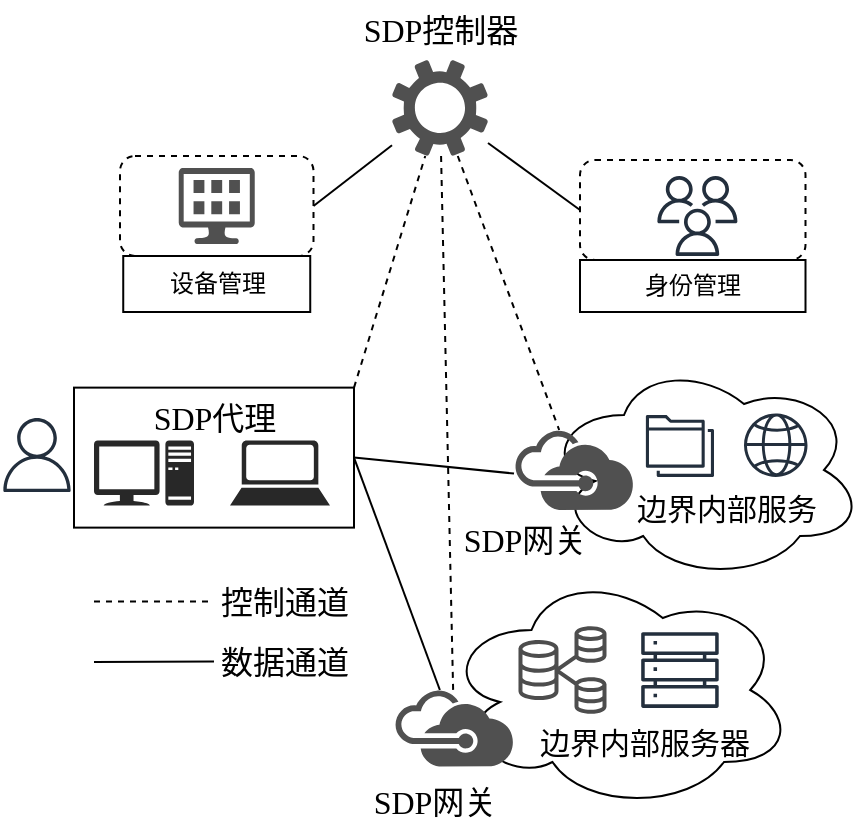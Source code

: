 <mxfile version="21.6.2" type="github">
  <diagram name="第 1 页" id="9nzRkRs_KqRtRY-Yu-f3">
    <mxGraphModel dx="1434" dy="750" grid="1" gridSize="10" guides="1" tooltips="1" connect="1" arrows="1" fold="1" page="1" pageScale="1" pageWidth="827" pageHeight="1169" math="0" shadow="0">
      <root>
        <mxCell id="0" />
        <mxCell id="1" parent="0" />
        <mxCell id="g0w8t7Q-eHvKGRKgMCBZ-65" value="" style="rounded=1;whiteSpace=wrap;html=1;dashed=1;" vertex="1" parent="1">
          <mxGeometry x="470" y="110" width="112.75" height="50" as="geometry" />
        </mxCell>
        <mxCell id="g0w8t7Q-eHvKGRKgMCBZ-64" value="" style="rounded=1;whiteSpace=wrap;html=1;dashed=1;" vertex="1" parent="1">
          <mxGeometry x="240" y="108" width="96.75" height="50" as="geometry" />
        </mxCell>
        <mxCell id="g0w8t7Q-eHvKGRKgMCBZ-3" value="" style="rounded=0;whiteSpace=wrap;html=1;" vertex="1" parent="1">
          <mxGeometry x="217" y="223.81" width="140" height="70" as="geometry" />
        </mxCell>
        <mxCell id="g0w8t7Q-eHvKGRKgMCBZ-4" value="" style="sketch=0;pointerEvents=1;shadow=0;dashed=0;html=1;strokeColor=none;fillColor=#505050;labelPosition=center;verticalLabelPosition=bottom;verticalAlign=top;outlineConnect=0;align=center;shape=mxgraph.office.concepts.settings;" vertex="1" parent="1">
          <mxGeometry x="376" y="60" width="48" height="48" as="geometry" />
        </mxCell>
        <mxCell id="g0w8t7Q-eHvKGRKgMCBZ-7" value="" style="verticalLabelPosition=bottom;sketch=0;html=1;fillColor=#282828;strokeColor=none;verticalAlign=top;pointerEvents=1;align=center;shape=mxgraph.cisco_safe.iot_things_icons.icon12;" vertex="1" parent="1">
          <mxGeometry x="295" y="250.31" width="50" height="32.5" as="geometry" />
        </mxCell>
        <mxCell id="g0w8t7Q-eHvKGRKgMCBZ-10" value="" style="sketch=0;outlineConnect=0;fontColor=#232F3E;gradientColor=none;fillColor=#232F3D;strokeColor=none;dashed=0;verticalLabelPosition=bottom;verticalAlign=top;align=center;html=1;fontSize=12;fontStyle=0;aspect=fixed;pointerEvents=1;shape=mxgraph.aws4.user;" vertex="1" parent="1">
          <mxGeometry x="180" y="239.06" width="37" height="37" as="geometry" />
        </mxCell>
        <mxCell id="g0w8t7Q-eHvKGRKgMCBZ-11" value="" style="ellipse;shape=cloud;whiteSpace=wrap;html=1;" vertex="1" parent="1">
          <mxGeometry x="452" y="210" width="160" height="110" as="geometry" />
        </mxCell>
        <mxCell id="g0w8t7Q-eHvKGRKgMCBZ-16" value="" style="verticalLabelPosition=bottom;sketch=0;html=1;fillColor=#282828;strokeColor=none;verticalAlign=top;pointerEvents=1;align=center;shape=mxgraph.cisco_safe.iot_things_icons.icon15;" vertex="1" parent="1">
          <mxGeometry x="227" y="250.31" width="50" height="32.5" as="geometry" />
        </mxCell>
        <mxCell id="g0w8t7Q-eHvKGRKgMCBZ-18" value="" style="sketch=0;pointerEvents=1;shadow=0;dashed=0;html=1;strokeColor=none;fillColor=#505050;labelPosition=center;verticalLabelPosition=bottom;outlineConnect=0;verticalAlign=top;align=center;shape=mxgraph.office.clouds.azure;" vertex="1" parent="1">
          <mxGeometry x="437" y="245" width="60" height="40" as="geometry" />
        </mxCell>
        <mxCell id="g0w8t7Q-eHvKGRKgMCBZ-19" value="" style="ellipse;shape=cloud;whiteSpace=wrap;html=1;" vertex="1" parent="1">
          <mxGeometry x="402" y="315" width="175" height="120" as="geometry" />
        </mxCell>
        <mxCell id="g0w8t7Q-eHvKGRKgMCBZ-20" value="" style="sketch=0;pointerEvents=1;shadow=0;dashed=0;html=1;strokeColor=none;fillColor=#505050;labelPosition=center;verticalLabelPosition=bottom;outlineConnect=0;verticalAlign=top;align=center;shape=mxgraph.office.clouds.azure;" vertex="1" parent="1">
          <mxGeometry x="377" y="375" width="60" height="38.25" as="geometry" />
        </mxCell>
        <mxCell id="g0w8t7Q-eHvKGRKgMCBZ-21" value="" style="endArrow=none;dashed=1;html=1;rounded=0;" edge="1" parent="1" source="g0w8t7Q-eHvKGRKgMCBZ-4" target="g0w8t7Q-eHvKGRKgMCBZ-20">
          <mxGeometry width="50" height="50" relative="1" as="geometry">
            <mxPoint x="390" y="410" as="sourcePoint" />
            <mxPoint x="440" y="360" as="targetPoint" />
          </mxGeometry>
        </mxCell>
        <mxCell id="g0w8t7Q-eHvKGRKgMCBZ-22" value="" style="endArrow=none;dashed=1;html=1;rounded=0;" edge="1" parent="1" source="g0w8t7Q-eHvKGRKgMCBZ-4" target="g0w8t7Q-eHvKGRKgMCBZ-18">
          <mxGeometry width="50" height="50" relative="1" as="geometry">
            <mxPoint x="300" y="280" as="sourcePoint" />
            <mxPoint x="350" y="230" as="targetPoint" />
          </mxGeometry>
        </mxCell>
        <mxCell id="g0w8t7Q-eHvKGRKgMCBZ-23" value="" style="endArrow=none;dashed=1;html=1;rounded=0;exitX=1;exitY=0;exitDx=0;exitDy=0;" edge="1" parent="1" source="g0w8t7Q-eHvKGRKgMCBZ-3" target="g0w8t7Q-eHvKGRKgMCBZ-4">
          <mxGeometry width="50" height="50" relative="1" as="geometry">
            <mxPoint x="110" y="200" as="sourcePoint" />
            <mxPoint x="370" y="210" as="targetPoint" />
          </mxGeometry>
        </mxCell>
        <mxCell id="g0w8t7Q-eHvKGRKgMCBZ-24" value="" style="endArrow=none;html=1;rounded=0;entryX=1;entryY=0.5;entryDx=0;entryDy=0;exitX=0;exitY=0.544;exitDx=0;exitDy=0;exitPerimeter=0;" edge="1" parent="1" source="g0w8t7Q-eHvKGRKgMCBZ-18" target="g0w8t7Q-eHvKGRKgMCBZ-3">
          <mxGeometry width="50" height="50" relative="1" as="geometry">
            <mxPoint x="160" y="480" as="sourcePoint" />
            <mxPoint x="210" y="430" as="targetPoint" />
          </mxGeometry>
        </mxCell>
        <mxCell id="g0w8t7Q-eHvKGRKgMCBZ-25" value="" style="endArrow=none;html=1;rounded=0;entryX=1;entryY=0.5;entryDx=0;entryDy=0;" edge="1" parent="1" source="g0w8t7Q-eHvKGRKgMCBZ-20" target="g0w8t7Q-eHvKGRKgMCBZ-3">
          <mxGeometry width="50" height="50" relative="1" as="geometry">
            <mxPoint x="80" y="520" as="sourcePoint" />
            <mxPoint x="130" y="470" as="targetPoint" />
          </mxGeometry>
        </mxCell>
        <mxCell id="g0w8t7Q-eHvKGRKgMCBZ-28" value="&lt;font style=&quot;font-size: 16px;&quot;&gt;&lt;font face=&quot;Times New Roman&quot;&gt;SDP&lt;/font&gt;控制器&lt;/font&gt;" style="text;html=1;align=center;verticalAlign=middle;resizable=0;points=[];autosize=1;strokeColor=none;fillColor=none;" vertex="1" parent="1">
          <mxGeometry x="350" y="30" width="100" height="30" as="geometry" />
        </mxCell>
        <mxCell id="g0w8t7Q-eHvKGRKgMCBZ-35" value="" style="sketch=0;outlineConnect=0;fontColor=#232F3E;gradientColor=none;fillColor=#232F3D;strokeColor=none;dashed=0;verticalLabelPosition=bottom;verticalAlign=top;align=center;html=1;fontSize=12;fontStyle=0;aspect=fixed;pointerEvents=1;shape=mxgraph.aws4.folders;" vertex="1" parent="1">
          <mxGeometry x="502.94" y="237.5" width="34.06" height="31" as="geometry" />
        </mxCell>
        <mxCell id="g0w8t7Q-eHvKGRKgMCBZ-36" value="" style="sketch=0;outlineConnect=0;fontColor=#232F3E;gradientColor=none;fillColor=#232F3D;strokeColor=none;dashed=0;verticalLabelPosition=bottom;verticalAlign=top;align=center;html=1;fontSize=12;fontStyle=0;aspect=fixed;pointerEvents=1;shape=mxgraph.aws4.globe;" vertex="1" parent="1">
          <mxGeometry x="552" y="236.75" width="31.75" height="31.75" as="geometry" />
        </mxCell>
        <mxCell id="g0w8t7Q-eHvKGRKgMCBZ-37" value="" style="sketch=0;outlineConnect=0;fontColor=#232F3E;gradientColor=none;fillColor=#232F3D;strokeColor=none;dashed=0;verticalLabelPosition=bottom;verticalAlign=top;align=center;html=1;fontSize=12;fontStyle=0;aspect=fixed;pointerEvents=1;shape=mxgraph.aws4.servers;" vertex="1" parent="1">
          <mxGeometry x="500.6" y="345.63" width="38.75" height="38.75" as="geometry" />
        </mxCell>
        <mxCell id="g0w8t7Q-eHvKGRKgMCBZ-38" value="&lt;font style=&quot;font-size: 15px;&quot;&gt;边界内部服务器&lt;/font&gt;" style="text;html=1;align=center;verticalAlign=middle;resizable=0;points=[];autosize=1;strokeColor=none;fillColor=none;" vertex="1" parent="1">
          <mxGeometry x="437" y="386.25" width="130" height="30" as="geometry" />
        </mxCell>
        <mxCell id="g0w8t7Q-eHvKGRKgMCBZ-39" value="&lt;font style=&quot;font-size: 15px;&quot;&gt;边界内部服务&lt;/font&gt;" style="text;html=1;align=center;verticalAlign=middle;resizable=0;points=[];autosize=1;strokeColor=none;fillColor=none;" vertex="1" parent="1">
          <mxGeometry x="488.25" y="268.5" width="110" height="30" as="geometry" />
        </mxCell>
        <mxCell id="g0w8t7Q-eHvKGRKgMCBZ-40" value="&lt;font style=&quot;font-size: 16px;&quot;&gt;&lt;font face=&quot;Times New Roman&quot;&gt;SDP网关&lt;br&gt;&lt;/font&gt;&lt;/font&gt;" style="text;html=1;align=center;verticalAlign=middle;resizable=0;points=[];autosize=1;strokeColor=none;fillColor=none;" vertex="1" parent="1">
          <mxGeometry x="402" y="285" width="80" height="30" as="geometry" />
        </mxCell>
        <mxCell id="g0w8t7Q-eHvKGRKgMCBZ-42" value="&lt;font style=&quot;font-size: 16px;&quot;&gt;&lt;font face=&quot;Times New Roman&quot;&gt;SDP网关&lt;br&gt;&lt;/font&gt;&lt;/font&gt;" style="text;html=1;align=center;verticalAlign=middle;resizable=0;points=[];autosize=1;strokeColor=none;fillColor=none;" vertex="1" parent="1">
          <mxGeometry x="357" y="416.25" width="80" height="30" as="geometry" />
        </mxCell>
        <mxCell id="g0w8t7Q-eHvKGRKgMCBZ-44" value="&lt;font style=&quot;font-size: 16px;&quot;&gt;&lt;font face=&quot;Times New Roman&quot;&gt;SDP代理&lt;/font&gt;&lt;/font&gt;" style="text;html=1;align=center;verticalAlign=middle;resizable=0;points=[];autosize=1;strokeColor=none;fillColor=none;" vertex="1" parent="1">
          <mxGeometry x="247" y="223.81" width="80" height="30" as="geometry" />
        </mxCell>
        <mxCell id="g0w8t7Q-eHvKGRKgMCBZ-46" value="" style="endArrow=none;dashed=1;html=1;rounded=0;" edge="1" parent="1">
          <mxGeometry width="50" height="50" relative="1" as="geometry">
            <mxPoint x="227" y="330.69" as="sourcePoint" />
            <mxPoint x="287" y="330.69" as="targetPoint" />
          </mxGeometry>
        </mxCell>
        <mxCell id="g0w8t7Q-eHvKGRKgMCBZ-47" value="&lt;font style=&quot;font-size: 16px;&quot;&gt;&lt;font face=&quot;Times New Roman&quot;&gt;控制通道&lt;br&gt;&lt;/font&gt;&lt;/font&gt;" style="text;html=1;align=center;verticalAlign=middle;resizable=0;points=[];autosize=1;strokeColor=none;fillColor=none;" vertex="1" parent="1">
          <mxGeometry x="277" y="316.19" width="90" height="30" as="geometry" />
        </mxCell>
        <mxCell id="g0w8t7Q-eHvKGRKgMCBZ-48" value="" style="endArrow=none;html=1;rounded=0;" edge="1" parent="1">
          <mxGeometry width="50" height="50" relative="1" as="geometry">
            <mxPoint x="227" y="360.94" as="sourcePoint" />
            <mxPoint x="287" y="360.69" as="targetPoint" />
          </mxGeometry>
        </mxCell>
        <mxCell id="g0w8t7Q-eHvKGRKgMCBZ-49" value="&lt;font style=&quot;font-size: 16px;&quot;&gt;&lt;font face=&quot;Times New Roman&quot;&gt;数据通道&lt;br&gt;&lt;/font&gt;&lt;/font&gt;" style="text;html=1;align=center;verticalAlign=middle;resizable=0;points=[];autosize=1;strokeColor=none;fillColor=none;" vertex="1" parent="1">
          <mxGeometry x="277" y="346.19" width="90" height="30" as="geometry" />
        </mxCell>
        <mxCell id="g0w8t7Q-eHvKGRKgMCBZ-50" value="" style="sketch=0;outlineConnect=0;fontColor=#232F3E;gradientColor=none;fillColor=#232F3D;strokeColor=none;dashed=0;verticalLabelPosition=bottom;verticalAlign=top;align=center;html=1;fontSize=12;fontStyle=0;aspect=fixed;pointerEvents=1;shape=mxgraph.aws4.users;" vertex="1" parent="1">
          <mxGeometry x="508.69" y="118" width="40" height="40" as="geometry" />
        </mxCell>
        <mxCell id="g0w8t7Q-eHvKGRKgMCBZ-51" value="身份管理" style="rounded=0;whiteSpace=wrap;html=1;" vertex="1" parent="1">
          <mxGeometry x="470" y="160" width="112.75" height="26" as="geometry" />
        </mxCell>
        <mxCell id="g0w8t7Q-eHvKGRKgMCBZ-52" value="" style="sketch=0;pointerEvents=1;shadow=0;dashed=0;html=1;strokeColor=none;fillColor=#505050;labelPosition=center;verticalLabelPosition=bottom;verticalAlign=top;outlineConnect=0;align=center;shape=mxgraph.office.devices.management_console;" vertex="1" parent="1">
          <mxGeometry x="269.37" y="114" width="38" height="38" as="geometry" />
        </mxCell>
        <mxCell id="g0w8t7Q-eHvKGRKgMCBZ-54" value="设备管理" style="rounded=0;whiteSpace=wrap;html=1;" vertex="1" parent="1">
          <mxGeometry x="241.62" y="158" width="93.5" height="28" as="geometry" />
        </mxCell>
        <mxCell id="g0w8t7Q-eHvKGRKgMCBZ-60" value="" style="sketch=0;outlineConnect=0;fontColor=#232F3E;gradientColor=none;fillColor=#4D4D4D;strokeColor=none;dashed=0;verticalLabelPosition=bottom;verticalAlign=top;align=center;html=1;fontSize=12;fontStyle=0;aspect=fixed;pointerEvents=1;shape=mxgraph.aws4.rds_multi_az_db_cluster;" vertex="1" parent="1">
          <mxGeometry x="439.24" y="343" width="44.01" height="44.01" as="geometry" />
        </mxCell>
        <mxCell id="g0w8t7Q-eHvKGRKgMCBZ-66" value="" style="endArrow=none;html=1;rounded=0;exitX=1;exitY=0.5;exitDx=0;exitDy=0;" edge="1" parent="1" source="g0w8t7Q-eHvKGRKgMCBZ-64" target="g0w8t7Q-eHvKGRKgMCBZ-4">
          <mxGeometry width="50" height="50" relative="1" as="geometry">
            <mxPoint x="150" y="150" as="sourcePoint" />
            <mxPoint x="200" y="100" as="targetPoint" />
          </mxGeometry>
        </mxCell>
        <mxCell id="g0w8t7Q-eHvKGRKgMCBZ-67" value="" style="endArrow=none;html=1;rounded=0;entryX=0;entryY=0.5;entryDx=0;entryDy=0;" edge="1" parent="1" source="g0w8t7Q-eHvKGRKgMCBZ-4" target="g0w8t7Q-eHvKGRKgMCBZ-65">
          <mxGeometry width="50" height="50" relative="1" as="geometry">
            <mxPoint x="310" y="90" as="sourcePoint" />
            <mxPoint x="360" y="40" as="targetPoint" />
          </mxGeometry>
        </mxCell>
      </root>
    </mxGraphModel>
  </diagram>
</mxfile>
